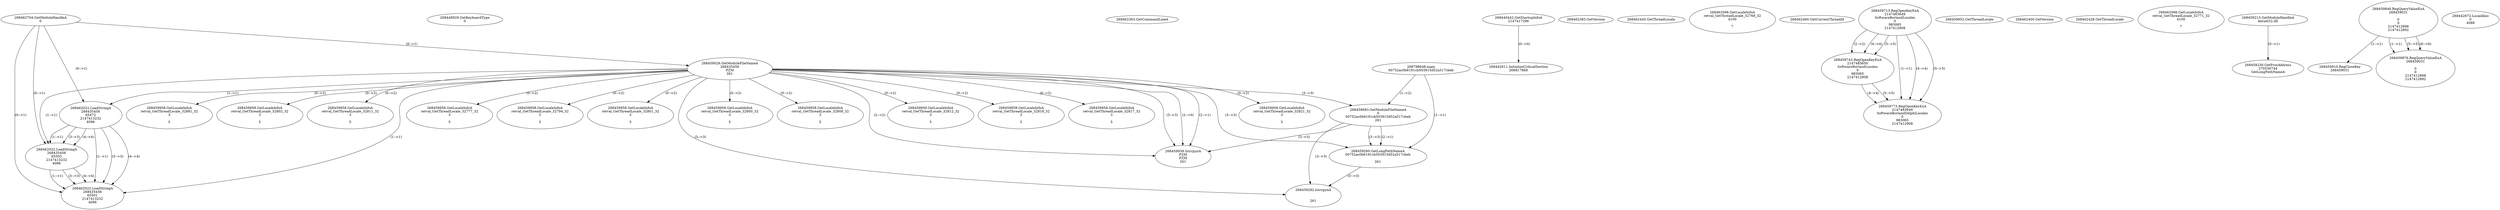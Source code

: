 // Global SCDG with merge call
digraph {
	0 [label="268798648.main
00752ac0b6191cb503915d52a517cbeb"]
	1 [label="268462704.GetModuleHandleA
0"]
	2 [label="268448929.GetKeyboardType
0"]
	3 [label="268462363.GetCommandLineA
"]
	4 [label="268440442.GetStartupInfoA
2147417296"]
	5 [label="268462383.GetVersion
"]
	6 [label="268462445.GetThreadLocale
"]
	7 [label="268462098.GetLocaleInfoA
retval_GetThreadLocale_32768_32
4100

7"]
	8 [label="268462460.GetCurrentThreadId
"]
	9 [label="268459026.GetModuleFileNameA
268435456
PZM
261"]
	1 -> 9 [label="(0-->1)"]
	10 [label="268459683.GetModuleFileNameA
0
00752ac0b6191cb503915d52a517cbeb
261"]
	0 -> 10 [label="(1-->2)"]
	9 -> 10 [label="(3-->3)"]
	11 [label="268459713.RegOpenKeyExA
2147483649
Software\Borland\Locales
0
983065
2147412908"]
	12 [label="268459743.RegOpenKeyExA
2147483650
Software\Borland\Locales
0
983065
2147412908"]
	11 -> 12 [label="(2-->2)"]
	11 -> 12 [label="(4-->4)"]
	11 -> 12 [label="(5-->5)"]
	13 [label="268459773.RegOpenKeyExA
2147483649
Software\Borland\Delphi\Locales
0
983065
2147412908"]
	11 -> 13 [label="(1-->1)"]
	11 -> 13 [label="(4-->4)"]
	12 -> 13 [label="(4-->4)"]
	11 -> 13 [label="(5-->5)"]
	12 -> 13 [label="(5-->5)"]
	14 [label="268459939.lstrcpynA
PZM
PZM
261"]
	9 -> 14 [label="(2-->1)"]
	9 -> 14 [label="(2-->2)"]
	9 -> 14 [label="(3-->3)"]
	10 -> 14 [label="(3-->3)"]
	9 -> 14 [label="(2-->0)"]
	15 [label="268459952.GetThreadLocale
"]
	16 [label="268459958.GetLocaleInfoA
retval_GetThreadLocale_32821_32
3

5"]
	9 -> 16 [label="(0-->2)"]
	17 [label="268462022.LoadStringA
268435456
65472
2147413232
4096"]
	1 -> 17 [label="(0-->1)"]
	9 -> 17 [label="(1-->1)"]
	18 [label="268462022.LoadStringA
268435456
65503
2147413232
4096"]
	1 -> 18 [label="(0-->1)"]
	9 -> 18 [label="(1-->1)"]
	17 -> 18 [label="(1-->1)"]
	17 -> 18 [label="(3-->3)"]
	17 -> 18 [label="(4-->4)"]
	19 [label="268462022.LoadStringA
268435456
65501
2147413232
4096"]
	1 -> 19 [label="(0-->1)"]
	9 -> 19 [label="(1-->1)"]
	17 -> 19 [label="(1-->1)"]
	18 -> 19 [label="(1-->1)"]
	17 -> 19 [label="(3-->3)"]
	18 -> 19 [label="(3-->3)"]
	17 -> 19 [label="(4-->4)"]
	18 -> 19 [label="(4-->4)"]
	20 [label="268462400.GetVersion
"]
	21 [label="268462428.GetThreadLocale
"]
	22 [label="268462098.GetLocaleInfoA
retval_GetThreadLocale_32771_32
4100

7"]
	23 [label="268459213.GetModuleHandleA
kernel32.dll"]
	24 [label="268459230.GetProcAddress
270536744
GetLongPathNameA"]
	23 -> 24 [label="(0-->1)"]
	25 [label="268459260.GetLongPathNameA
00752ac0b6191cb503915d52a517cbeb

261"]
	0 -> 25 [label="(1-->1)"]
	10 -> 25 [label="(2-->1)"]
	9 -> 25 [label="(3-->3)"]
	10 -> 25 [label="(3-->3)"]
	26 [label="268459282.lstrcpynA


261"]
	9 -> 26 [label="(3-->3)"]
	10 -> 26 [label="(3-->3)"]
	25 -> 26 [label="(3-->3)"]
	27 [label="268459846.RegQueryValueExA
268459031

0
0
2147412898
2147412892"]
	28 [label="268459910.RegCloseKey
268459031"]
	27 -> 28 [label="(1-->1)"]
	29 [label="268459958.GetLocaleInfoA
retval_GetThreadLocale_32881_32
3

5"]
	9 -> 29 [label="(0-->2)"]
	30 [label="268459876.RegQueryValueExA
268459031

0
0
2147412898
2147412892"]
	27 -> 30 [label="(1-->1)"]
	27 -> 30 [label="(5-->5)"]
	27 -> 30 [label="(6-->6)"]
	31 [label="268459958.GetLocaleInfoA
retval_GetThreadLocale_32802_32
3

5"]
	9 -> 31 [label="(0-->2)"]
	32 [label="268442611.InitializeCriticalSection
268817868"]
	4 -> 32 [label="(0-->0)"]
	33 [label="268442672.LocalAlloc
0
4088"]
	34 [label="268459958.GetLocaleInfoA
retval_GetThreadLocale_32811_32
3

5"]
	9 -> 34 [label="(0-->2)"]
	35 [label="268459958.GetLocaleInfoA
retval_GetThreadLocale_32777_32
3

5"]
	9 -> 35 [label="(0-->2)"]
	36 [label="268459958.GetLocaleInfoA
retval_GetThreadLocale_32794_32
3

5"]
	9 -> 36 [label="(0-->2)"]
	37 [label="268459958.GetLocaleInfoA
retval_GetThreadLocale_32801_32
3

5"]
	9 -> 37 [label="(0-->2)"]
	38 [label="268459958.GetLocaleInfoA
retval_GetThreadLocale_32800_32
3

5"]
	9 -> 38 [label="(0-->2)"]
	39 [label="268459958.GetLocaleInfoA
retval_GetThreadLocale_32808_32
3

5"]
	9 -> 39 [label="(0-->2)"]
	40 [label="268459958.GetLocaleInfoA
retval_GetThreadLocale_32812_32
3

5"]
	9 -> 40 [label="(0-->2)"]
	41 [label="268459958.GetLocaleInfoA
retval_GetThreadLocale_32818_32
3

5"]
	9 -> 41 [label="(0-->2)"]
	42 [label="268459958.GetLocaleInfoA
retval_GetThreadLocale_32817_32
3

5"]
	9 -> 42 [label="(0-->2)"]
}
